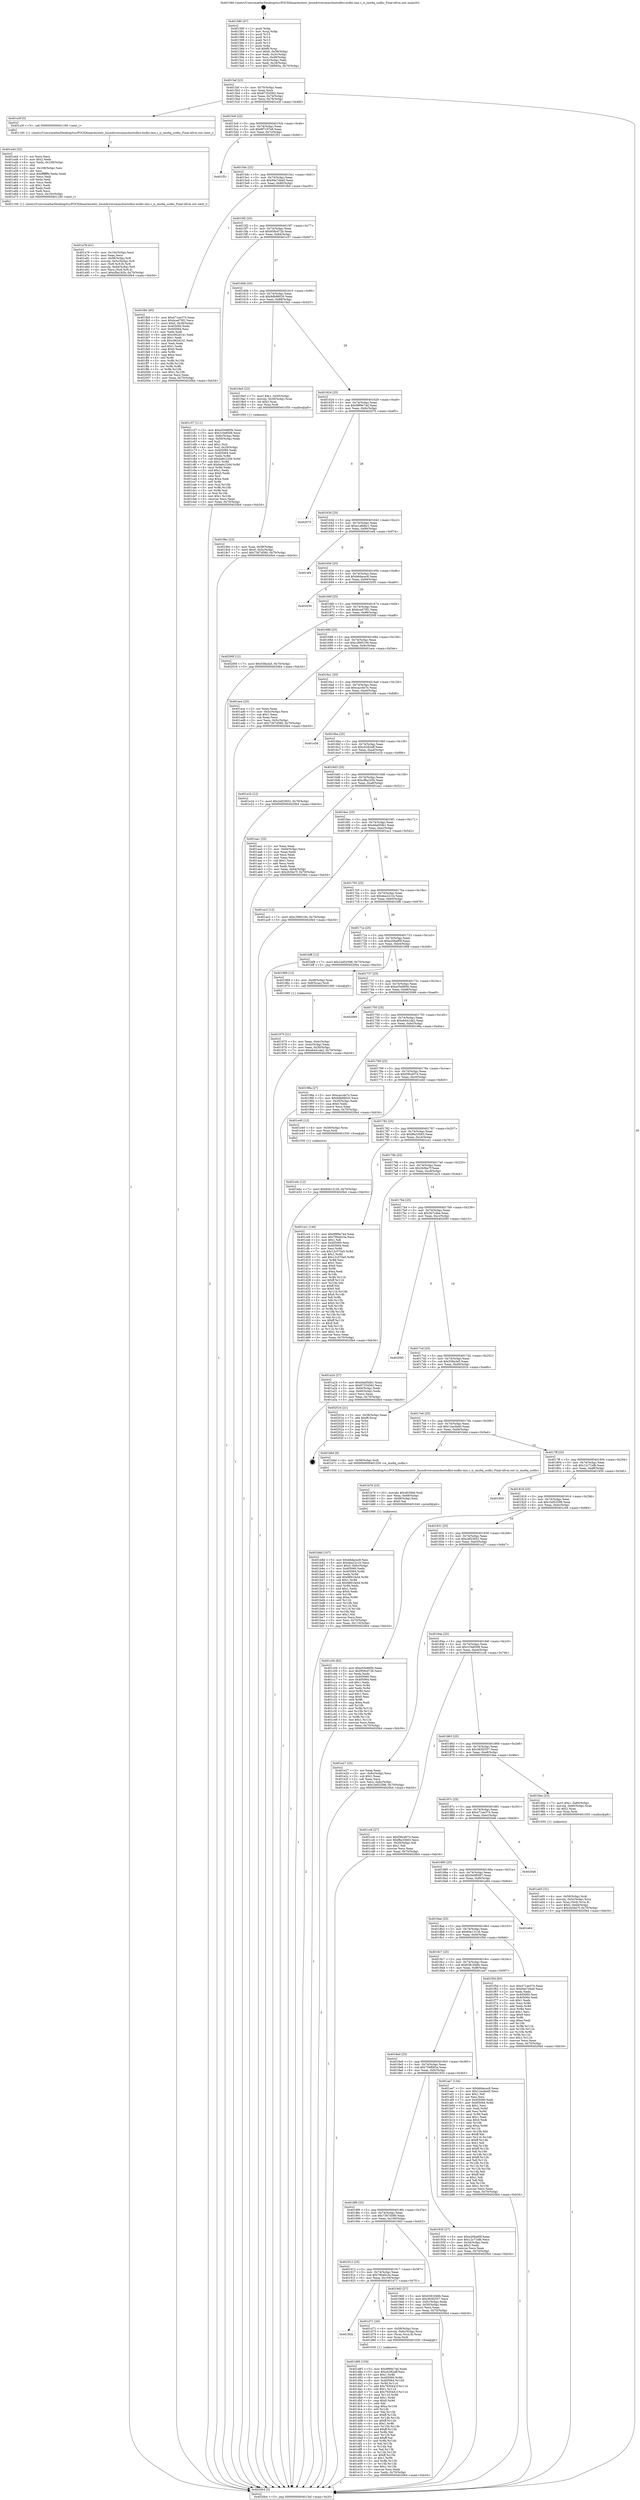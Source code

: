 digraph "0x401580" {
  label = "0x401580 (/mnt/c/Users/mathe/Desktop/tcc/POCII/binaries/extr_linuxdriversmmchostsdhci-esdhc-imx.c_is_imx6q_usdhc_Final-ollvm.out::main(0))"
  labelloc = "t"
  node[shape=record]

  Entry [label="",width=0.3,height=0.3,shape=circle,fillcolor=black,style=filled]
  "0x4015af" [label="{
     0x4015af [23]\l
     | [instrs]\l
     &nbsp;&nbsp;0x4015af \<+3\>: mov -0x70(%rbp),%eax\l
     &nbsp;&nbsp;0x4015b2 \<+2\>: mov %eax,%ecx\l
     &nbsp;&nbsp;0x4015b4 \<+6\>: sub $0x87254562,%ecx\l
     &nbsp;&nbsp;0x4015ba \<+3\>: mov %eax,-0x74(%rbp)\l
     &nbsp;&nbsp;0x4015bd \<+3\>: mov %ecx,-0x78(%rbp)\l
     &nbsp;&nbsp;0x4015c0 \<+6\>: je 0000000000401a3f \<main+0x4bf\>\l
  }"]
  "0x401a3f" [label="{
     0x401a3f [5]\l
     | [instrs]\l
     &nbsp;&nbsp;0x401a3f \<+5\>: call 0000000000401160 \<next_i\>\l
     | [calls]\l
     &nbsp;&nbsp;0x401160 \{1\} (/mnt/c/Users/mathe/Desktop/tcc/POCII/binaries/extr_linuxdriversmmchostsdhci-esdhc-imx.c_is_imx6q_usdhc_Final-ollvm.out::next_i)\l
  }"]
  "0x4015c6" [label="{
     0x4015c6 [22]\l
     | [instrs]\l
     &nbsp;&nbsp;0x4015c6 \<+5\>: jmp 00000000004015cb \<main+0x4b\>\l
     &nbsp;&nbsp;0x4015cb \<+3\>: mov -0x74(%rbp),%eax\l
     &nbsp;&nbsp;0x4015ce \<+5\>: sub $0x8f7197e8,%eax\l
     &nbsp;&nbsp;0x4015d3 \<+3\>: mov %eax,-0x7c(%rbp)\l
     &nbsp;&nbsp;0x4015d6 \<+6\>: je 0000000000401f51 \<main+0x9d1\>\l
  }"]
  Exit [label="",width=0.3,height=0.3,shape=circle,fillcolor=black,style=filled,peripheries=2]
  "0x401f51" [label="{
     0x401f51\l
  }", style=dashed]
  "0x4015dc" [label="{
     0x4015dc [22]\l
     | [instrs]\l
     &nbsp;&nbsp;0x4015dc \<+5\>: jmp 00000000004015e1 \<main+0x61\>\l
     &nbsp;&nbsp;0x4015e1 \<+3\>: mov -0x74(%rbp),%eax\l
     &nbsp;&nbsp;0x4015e4 \<+5\>: sub $0x94e7d4a0,%eax\l
     &nbsp;&nbsp;0x4015e9 \<+3\>: mov %eax,-0x80(%rbp)\l
     &nbsp;&nbsp;0x4015ec \<+6\>: je 0000000000401fb0 \<main+0xa30\>\l
  }"]
  "0x401e4c" [label="{
     0x401e4c [12]\l
     | [instrs]\l
     &nbsp;&nbsp;0x401e4c \<+7\>: movl $0x60e13126,-0x70(%rbp)\l
     &nbsp;&nbsp;0x401e53 \<+5\>: jmp 00000000004020b4 \<main+0xb34\>\l
  }"]
  "0x401fb0" [label="{
     0x401fb0 [95]\l
     | [instrs]\l
     &nbsp;&nbsp;0x401fb0 \<+5\>: mov $0x471ee374,%eax\l
     &nbsp;&nbsp;0x401fb5 \<+5\>: mov $0xbced70f1,%ecx\l
     &nbsp;&nbsp;0x401fba \<+7\>: movl $0x0,-0x38(%rbp)\l
     &nbsp;&nbsp;0x401fc1 \<+7\>: mov 0x405060,%edx\l
     &nbsp;&nbsp;0x401fc8 \<+7\>: mov 0x405064,%esi\l
     &nbsp;&nbsp;0x401fcf \<+2\>: mov %edx,%edi\l
     &nbsp;&nbsp;0x401fd1 \<+6\>: add $0xc062d141,%edi\l
     &nbsp;&nbsp;0x401fd7 \<+3\>: sub $0x1,%edi\l
     &nbsp;&nbsp;0x401fda \<+6\>: sub $0xc062d141,%edi\l
     &nbsp;&nbsp;0x401fe0 \<+3\>: imul %edi,%edx\l
     &nbsp;&nbsp;0x401fe3 \<+3\>: and $0x1,%edx\l
     &nbsp;&nbsp;0x401fe6 \<+3\>: cmp $0x0,%edx\l
     &nbsp;&nbsp;0x401fe9 \<+4\>: sete %r8b\l
     &nbsp;&nbsp;0x401fed \<+3\>: cmp $0xa,%esi\l
     &nbsp;&nbsp;0x401ff0 \<+4\>: setl %r9b\l
     &nbsp;&nbsp;0x401ff4 \<+3\>: mov %r8b,%r10b\l
     &nbsp;&nbsp;0x401ff7 \<+3\>: and %r9b,%r10b\l
     &nbsp;&nbsp;0x401ffa \<+3\>: xor %r9b,%r8b\l
     &nbsp;&nbsp;0x401ffd \<+3\>: or %r8b,%r10b\l
     &nbsp;&nbsp;0x402000 \<+4\>: test $0x1,%r10b\l
     &nbsp;&nbsp;0x402004 \<+3\>: cmovne %ecx,%eax\l
     &nbsp;&nbsp;0x402007 \<+3\>: mov %eax,-0x70(%rbp)\l
     &nbsp;&nbsp;0x40200a \<+5\>: jmp 00000000004020b4 \<main+0xb34\>\l
  }"]
  "0x4015f2" [label="{
     0x4015f2 [25]\l
     | [instrs]\l
     &nbsp;&nbsp;0x4015f2 \<+5\>: jmp 00000000004015f7 \<main+0x77\>\l
     &nbsp;&nbsp;0x4015f7 \<+3\>: mov -0x74(%rbp),%eax\l
     &nbsp;&nbsp;0x4015fa \<+5\>: sub $0x958cd72b,%eax\l
     &nbsp;&nbsp;0x4015ff \<+6\>: mov %eax,-0x84(%rbp)\l
     &nbsp;&nbsp;0x401605 \<+6\>: je 0000000000401c57 \<main+0x6d7\>\l
  }"]
  "0x401d85" [label="{
     0x401d85 [150]\l
     | [instrs]\l
     &nbsp;&nbsp;0x401d85 \<+5\>: mov $0x9f99e74d,%edx\l
     &nbsp;&nbsp;0x401d8a \<+5\>: mov $0xcb282aff,%esi\l
     &nbsp;&nbsp;0x401d8f \<+3\>: mov $0x1,%r8b\l
     &nbsp;&nbsp;0x401d92 \<+8\>: mov 0x405060,%r9d\l
     &nbsp;&nbsp;0x401d9a \<+8\>: mov 0x405064,%r10d\l
     &nbsp;&nbsp;0x401da2 \<+3\>: mov %r9d,%r11d\l
     &nbsp;&nbsp;0x401da5 \<+7\>: add $0x7930441f,%r11d\l
     &nbsp;&nbsp;0x401dac \<+4\>: sub $0x1,%r11d\l
     &nbsp;&nbsp;0x401db0 \<+7\>: sub $0x7930441f,%r11d\l
     &nbsp;&nbsp;0x401db7 \<+4\>: imul %r11d,%r9d\l
     &nbsp;&nbsp;0x401dbb \<+4\>: and $0x1,%r9d\l
     &nbsp;&nbsp;0x401dbf \<+4\>: cmp $0x0,%r9d\l
     &nbsp;&nbsp;0x401dc3 \<+3\>: sete %bl\l
     &nbsp;&nbsp;0x401dc6 \<+4\>: cmp $0xa,%r10d\l
     &nbsp;&nbsp;0x401dca \<+4\>: setl %r14b\l
     &nbsp;&nbsp;0x401dce \<+3\>: mov %bl,%r15b\l
     &nbsp;&nbsp;0x401dd1 \<+4\>: xor $0xff,%r15b\l
     &nbsp;&nbsp;0x401dd5 \<+3\>: mov %r14b,%r12b\l
     &nbsp;&nbsp;0x401dd8 \<+4\>: xor $0xff,%r12b\l
     &nbsp;&nbsp;0x401ddc \<+4\>: xor $0x1,%r8b\l
     &nbsp;&nbsp;0x401de0 \<+3\>: mov %r15b,%r13b\l
     &nbsp;&nbsp;0x401de3 \<+4\>: and $0xff,%r13b\l
     &nbsp;&nbsp;0x401de7 \<+3\>: and %r8b,%bl\l
     &nbsp;&nbsp;0x401dea \<+3\>: mov %r12b,%al\l
     &nbsp;&nbsp;0x401ded \<+2\>: and $0xff,%al\l
     &nbsp;&nbsp;0x401def \<+3\>: and %r8b,%r14b\l
     &nbsp;&nbsp;0x401df2 \<+3\>: or %bl,%r13b\l
     &nbsp;&nbsp;0x401df5 \<+3\>: or %r14b,%al\l
     &nbsp;&nbsp;0x401df8 \<+3\>: xor %al,%r13b\l
     &nbsp;&nbsp;0x401dfb \<+3\>: or %r12b,%r15b\l
     &nbsp;&nbsp;0x401dfe \<+4\>: xor $0xff,%r15b\l
     &nbsp;&nbsp;0x401e02 \<+4\>: or $0x1,%r8b\l
     &nbsp;&nbsp;0x401e06 \<+3\>: and %r8b,%r15b\l
     &nbsp;&nbsp;0x401e09 \<+3\>: or %r15b,%r13b\l
     &nbsp;&nbsp;0x401e0c \<+4\>: test $0x1,%r13b\l
     &nbsp;&nbsp;0x401e10 \<+3\>: cmovne %esi,%edx\l
     &nbsp;&nbsp;0x401e13 \<+3\>: mov %edx,-0x70(%rbp)\l
     &nbsp;&nbsp;0x401e16 \<+5\>: jmp 00000000004020b4 \<main+0xb34\>\l
  }"]
  "0x401c57" [label="{
     0x401c57 [111]\l
     | [instrs]\l
     &nbsp;&nbsp;0x401c57 \<+5\>: mov $0xe55e895b,%eax\l
     &nbsp;&nbsp;0x401c5c \<+5\>: mov $0x31fa8508,%ecx\l
     &nbsp;&nbsp;0x401c61 \<+3\>: mov -0x6c(%rbp),%edx\l
     &nbsp;&nbsp;0x401c64 \<+3\>: cmp -0x50(%rbp),%edx\l
     &nbsp;&nbsp;0x401c67 \<+4\>: setl %sil\l
     &nbsp;&nbsp;0x401c6b \<+4\>: and $0x1,%sil\l
     &nbsp;&nbsp;0x401c6f \<+4\>: mov %sil,-0x29(%rbp)\l
     &nbsp;&nbsp;0x401c73 \<+7\>: mov 0x405060,%edx\l
     &nbsp;&nbsp;0x401c7a \<+7\>: mov 0x405064,%edi\l
     &nbsp;&nbsp;0x401c81 \<+3\>: mov %edx,%r8d\l
     &nbsp;&nbsp;0x401c84 \<+7\>: sub $0xba6c220d,%r8d\l
     &nbsp;&nbsp;0x401c8b \<+4\>: sub $0x1,%r8d\l
     &nbsp;&nbsp;0x401c8f \<+7\>: add $0xba6c220d,%r8d\l
     &nbsp;&nbsp;0x401c96 \<+4\>: imul %r8d,%edx\l
     &nbsp;&nbsp;0x401c9a \<+3\>: and $0x1,%edx\l
     &nbsp;&nbsp;0x401c9d \<+3\>: cmp $0x0,%edx\l
     &nbsp;&nbsp;0x401ca0 \<+4\>: sete %sil\l
     &nbsp;&nbsp;0x401ca4 \<+3\>: cmp $0xa,%edi\l
     &nbsp;&nbsp;0x401ca7 \<+4\>: setl %r9b\l
     &nbsp;&nbsp;0x401cab \<+3\>: mov %sil,%r10b\l
     &nbsp;&nbsp;0x401cae \<+3\>: and %r9b,%r10b\l
     &nbsp;&nbsp;0x401cb1 \<+3\>: xor %r9b,%sil\l
     &nbsp;&nbsp;0x401cb4 \<+3\>: or %sil,%r10b\l
     &nbsp;&nbsp;0x401cb7 \<+4\>: test $0x1,%r10b\l
     &nbsp;&nbsp;0x401cbb \<+3\>: cmovne %ecx,%eax\l
     &nbsp;&nbsp;0x401cbe \<+3\>: mov %eax,-0x70(%rbp)\l
     &nbsp;&nbsp;0x401cc1 \<+5\>: jmp 00000000004020b4 \<main+0xb34\>\l
  }"]
  "0x40160b" [label="{
     0x40160b [25]\l
     | [instrs]\l
     &nbsp;&nbsp;0x40160b \<+5\>: jmp 0000000000401610 \<main+0x90\>\l
     &nbsp;&nbsp;0x401610 \<+3\>: mov -0x74(%rbp),%eax\l
     &nbsp;&nbsp;0x401613 \<+5\>: sub $0x9db98020,%eax\l
     &nbsp;&nbsp;0x401618 \<+6\>: mov %eax,-0x88(%rbp)\l
     &nbsp;&nbsp;0x40161e \<+6\>: je 00000000004019a5 \<main+0x425\>\l
  }"]
  "0x40192b" [label="{
     0x40192b\l
  }", style=dashed]
  "0x4019a5" [label="{
     0x4019a5 [23]\l
     | [instrs]\l
     &nbsp;&nbsp;0x4019a5 \<+7\>: movl $0x1,-0x50(%rbp)\l
     &nbsp;&nbsp;0x4019ac \<+4\>: movslq -0x50(%rbp),%rax\l
     &nbsp;&nbsp;0x4019b0 \<+4\>: shl $0x3,%rax\l
     &nbsp;&nbsp;0x4019b4 \<+3\>: mov %rax,%rdi\l
     &nbsp;&nbsp;0x4019b7 \<+5\>: call 0000000000401050 \<malloc@plt\>\l
     | [calls]\l
     &nbsp;&nbsp;0x401050 \{1\} (unknown)\l
  }"]
  "0x401624" [label="{
     0x401624 [25]\l
     | [instrs]\l
     &nbsp;&nbsp;0x401624 \<+5\>: jmp 0000000000401629 \<main+0xa9\>\l
     &nbsp;&nbsp;0x401629 \<+3\>: mov -0x74(%rbp),%eax\l
     &nbsp;&nbsp;0x40162c \<+5\>: sub $0x9f99e74d,%eax\l
     &nbsp;&nbsp;0x401631 \<+6\>: mov %eax,-0x8c(%rbp)\l
     &nbsp;&nbsp;0x401637 \<+6\>: je 0000000000402075 \<main+0xaf5\>\l
  }"]
  "0x401d71" [label="{
     0x401d71 [20]\l
     | [instrs]\l
     &nbsp;&nbsp;0x401d71 \<+4\>: mov -0x58(%rbp),%rax\l
     &nbsp;&nbsp;0x401d75 \<+4\>: movslq -0x6c(%rbp),%rcx\l
     &nbsp;&nbsp;0x401d79 \<+4\>: mov (%rax,%rcx,8),%rax\l
     &nbsp;&nbsp;0x401d7d \<+3\>: mov %rax,%rdi\l
     &nbsp;&nbsp;0x401d80 \<+5\>: call 0000000000401030 \<free@plt\>\l
     | [calls]\l
     &nbsp;&nbsp;0x401030 \{1\} (unknown)\l
  }"]
  "0x402075" [label="{
     0x402075\l
  }", style=dashed]
  "0x40163d" [label="{
     0x40163d [25]\l
     | [instrs]\l
     &nbsp;&nbsp;0x40163d \<+5\>: jmp 0000000000401642 \<main+0xc2\>\l
     &nbsp;&nbsp;0x401642 \<+3\>: mov -0x74(%rbp),%eax\l
     &nbsp;&nbsp;0x401645 \<+5\>: sub $0xa1a8dbc1,%eax\l
     &nbsp;&nbsp;0x40164a \<+6\>: mov %eax,-0x90(%rbp)\l
     &nbsp;&nbsp;0x401650 \<+6\>: je 0000000000401ef4 \<main+0x974\>\l
  }"]
  "0x401b8d" [label="{
     0x401b8d [107]\l
     | [instrs]\l
     &nbsp;&nbsp;0x401b8d \<+5\>: mov $0xb6dacec8,%esi\l
     &nbsp;&nbsp;0x401b92 \<+5\>: mov $0xdea22c1b,%ecx\l
     &nbsp;&nbsp;0x401b97 \<+7\>: movl $0x0,-0x6c(%rbp)\l
     &nbsp;&nbsp;0x401b9e \<+7\>: mov 0x405060,%edx\l
     &nbsp;&nbsp;0x401ba5 \<+8\>: mov 0x405064,%r8d\l
     &nbsp;&nbsp;0x401bad \<+3\>: mov %edx,%r9d\l
     &nbsp;&nbsp;0x401bb0 \<+7\>: add $0x9891fa5d,%r9d\l
     &nbsp;&nbsp;0x401bb7 \<+4\>: sub $0x1,%r9d\l
     &nbsp;&nbsp;0x401bbb \<+7\>: sub $0x9891fa5d,%r9d\l
     &nbsp;&nbsp;0x401bc2 \<+4\>: imul %r9d,%edx\l
     &nbsp;&nbsp;0x401bc6 \<+3\>: and $0x1,%edx\l
     &nbsp;&nbsp;0x401bc9 \<+3\>: cmp $0x0,%edx\l
     &nbsp;&nbsp;0x401bcc \<+4\>: sete %r10b\l
     &nbsp;&nbsp;0x401bd0 \<+4\>: cmp $0xa,%r8d\l
     &nbsp;&nbsp;0x401bd4 \<+4\>: setl %r11b\l
     &nbsp;&nbsp;0x401bd8 \<+3\>: mov %r10b,%bl\l
     &nbsp;&nbsp;0x401bdb \<+3\>: and %r11b,%bl\l
     &nbsp;&nbsp;0x401bde \<+3\>: xor %r11b,%r10b\l
     &nbsp;&nbsp;0x401be1 \<+3\>: or %r10b,%bl\l
     &nbsp;&nbsp;0x401be4 \<+3\>: test $0x1,%bl\l
     &nbsp;&nbsp;0x401be7 \<+3\>: cmovne %ecx,%esi\l
     &nbsp;&nbsp;0x401bea \<+3\>: mov %esi,-0x70(%rbp)\l
     &nbsp;&nbsp;0x401bed \<+6\>: mov %eax,-0x110(%rbp)\l
     &nbsp;&nbsp;0x401bf3 \<+5\>: jmp 00000000004020b4 \<main+0xb34\>\l
  }"]
  "0x401ef4" [label="{
     0x401ef4\l
  }", style=dashed]
  "0x401656" [label="{
     0x401656 [25]\l
     | [instrs]\l
     &nbsp;&nbsp;0x401656 \<+5\>: jmp 000000000040165b \<main+0xdb\>\l
     &nbsp;&nbsp;0x40165b \<+3\>: mov -0x74(%rbp),%eax\l
     &nbsp;&nbsp;0x40165e \<+5\>: sub $0xb6dacec8,%eax\l
     &nbsp;&nbsp;0x401663 \<+6\>: mov %eax,-0x94(%rbp)\l
     &nbsp;&nbsp;0x401669 \<+6\>: je 0000000000402030 \<main+0xab0\>\l
  }"]
  "0x401b76" [label="{
     0x401b76 [23]\l
     | [instrs]\l
     &nbsp;&nbsp;0x401b76 \<+10\>: movabs $0x4030b6,%rdi\l
     &nbsp;&nbsp;0x401b80 \<+3\>: mov %eax,-0x68(%rbp)\l
     &nbsp;&nbsp;0x401b83 \<+3\>: mov -0x68(%rbp),%esi\l
     &nbsp;&nbsp;0x401b86 \<+2\>: mov $0x0,%al\l
     &nbsp;&nbsp;0x401b88 \<+5\>: call 0000000000401040 \<printf@plt\>\l
     | [calls]\l
     &nbsp;&nbsp;0x401040 \{1\} (unknown)\l
  }"]
  "0x402030" [label="{
     0x402030\l
  }", style=dashed]
  "0x40166f" [label="{
     0x40166f [25]\l
     | [instrs]\l
     &nbsp;&nbsp;0x40166f \<+5\>: jmp 0000000000401674 \<main+0xf4\>\l
     &nbsp;&nbsp;0x401674 \<+3\>: mov -0x74(%rbp),%eax\l
     &nbsp;&nbsp;0x401677 \<+5\>: sub $0xbced70f1,%eax\l
     &nbsp;&nbsp;0x40167c \<+6\>: mov %eax,-0x98(%rbp)\l
     &nbsp;&nbsp;0x401682 \<+6\>: je 000000000040200f \<main+0xa8f\>\l
  }"]
  "0x401a78" [label="{
     0x401a78 [41]\l
     | [instrs]\l
     &nbsp;&nbsp;0x401a78 \<+6\>: mov -0x10c(%rbp),%ecx\l
     &nbsp;&nbsp;0x401a7e \<+3\>: imul %eax,%ecx\l
     &nbsp;&nbsp;0x401a81 \<+4\>: mov -0x58(%rbp),%r8\l
     &nbsp;&nbsp;0x401a85 \<+4\>: movslq -0x5c(%rbp),%r9\l
     &nbsp;&nbsp;0x401a89 \<+4\>: mov (%r8,%r9,8),%r8\l
     &nbsp;&nbsp;0x401a8d \<+4\>: movslq -0x64(%rbp),%r9\l
     &nbsp;&nbsp;0x401a91 \<+4\>: mov %ecx,(%r8,%r9,4)\l
     &nbsp;&nbsp;0x401a95 \<+7\>: movl $0xcf9a1b5b,-0x70(%rbp)\l
     &nbsp;&nbsp;0x401a9c \<+5\>: jmp 00000000004020b4 \<main+0xb34\>\l
  }"]
  "0x40200f" [label="{
     0x40200f [12]\l
     | [instrs]\l
     &nbsp;&nbsp;0x40200f \<+7\>: movl $0x558a3a5,-0x70(%rbp)\l
     &nbsp;&nbsp;0x402016 \<+5\>: jmp 00000000004020b4 \<main+0xb34\>\l
  }"]
  "0x401688" [label="{
     0x401688 [25]\l
     | [instrs]\l
     &nbsp;&nbsp;0x401688 \<+5\>: jmp 000000000040168d \<main+0x10d\>\l
     &nbsp;&nbsp;0x40168d \<+3\>: mov -0x74(%rbp),%eax\l
     &nbsp;&nbsp;0x401690 \<+5\>: sub $0xc3985194,%eax\l
     &nbsp;&nbsp;0x401695 \<+6\>: mov %eax,-0x9c(%rbp)\l
     &nbsp;&nbsp;0x40169b \<+6\>: je 0000000000401ace \<main+0x54e\>\l
  }"]
  "0x401a44" [label="{
     0x401a44 [52]\l
     | [instrs]\l
     &nbsp;&nbsp;0x401a44 \<+2\>: xor %ecx,%ecx\l
     &nbsp;&nbsp;0x401a46 \<+5\>: mov $0x2,%edx\l
     &nbsp;&nbsp;0x401a4b \<+6\>: mov %edx,-0x108(%rbp)\l
     &nbsp;&nbsp;0x401a51 \<+1\>: cltd\l
     &nbsp;&nbsp;0x401a52 \<+6\>: mov -0x108(%rbp),%esi\l
     &nbsp;&nbsp;0x401a58 \<+2\>: idiv %esi\l
     &nbsp;&nbsp;0x401a5a \<+6\>: imul $0xfffffffe,%edx,%edx\l
     &nbsp;&nbsp;0x401a60 \<+2\>: mov %ecx,%edi\l
     &nbsp;&nbsp;0x401a62 \<+2\>: sub %edx,%edi\l
     &nbsp;&nbsp;0x401a64 \<+2\>: mov %ecx,%edx\l
     &nbsp;&nbsp;0x401a66 \<+3\>: sub $0x1,%edx\l
     &nbsp;&nbsp;0x401a69 \<+2\>: add %edx,%edi\l
     &nbsp;&nbsp;0x401a6b \<+2\>: sub %edi,%ecx\l
     &nbsp;&nbsp;0x401a6d \<+6\>: mov %ecx,-0x10c(%rbp)\l
     &nbsp;&nbsp;0x401a73 \<+5\>: call 0000000000401160 \<next_i\>\l
     | [calls]\l
     &nbsp;&nbsp;0x401160 \{1\} (/mnt/c/Users/mathe/Desktop/tcc/POCII/binaries/extr_linuxdriversmmchostsdhci-esdhc-imx.c_is_imx6q_usdhc_Final-ollvm.out::next_i)\l
  }"]
  "0x401ace" [label="{
     0x401ace [25]\l
     | [instrs]\l
     &nbsp;&nbsp;0x401ace \<+2\>: xor %eax,%eax\l
     &nbsp;&nbsp;0x401ad0 \<+3\>: mov -0x5c(%rbp),%ecx\l
     &nbsp;&nbsp;0x401ad3 \<+3\>: sub $0x1,%eax\l
     &nbsp;&nbsp;0x401ad6 \<+2\>: sub %eax,%ecx\l
     &nbsp;&nbsp;0x401ad8 \<+3\>: mov %ecx,-0x5c(%rbp)\l
     &nbsp;&nbsp;0x401adb \<+7\>: movl $0x7367d580,-0x70(%rbp)\l
     &nbsp;&nbsp;0x401ae2 \<+5\>: jmp 00000000004020b4 \<main+0xb34\>\l
  }"]
  "0x4016a1" [label="{
     0x4016a1 [25]\l
     | [instrs]\l
     &nbsp;&nbsp;0x4016a1 \<+5\>: jmp 00000000004016a6 \<main+0x126\>\l
     &nbsp;&nbsp;0x4016a6 \<+3\>: mov -0x74(%rbp),%eax\l
     &nbsp;&nbsp;0x4016a9 \<+5\>: sub $0xcacc4e7e,%eax\l
     &nbsp;&nbsp;0x4016ae \<+6\>: mov %eax,-0xa0(%rbp)\l
     &nbsp;&nbsp;0x4016b4 \<+6\>: je 0000000000401e58 \<main+0x8d8\>\l
  }"]
  "0x401a05" [label="{
     0x401a05 [31]\l
     | [instrs]\l
     &nbsp;&nbsp;0x401a05 \<+4\>: mov -0x58(%rbp),%rdi\l
     &nbsp;&nbsp;0x401a09 \<+4\>: movslq -0x5c(%rbp),%rcx\l
     &nbsp;&nbsp;0x401a0d \<+4\>: mov %rax,(%rdi,%rcx,8)\l
     &nbsp;&nbsp;0x401a11 \<+7\>: movl $0x0,-0x64(%rbp)\l
     &nbsp;&nbsp;0x401a18 \<+7\>: movl $0x2b5be7f,-0x70(%rbp)\l
     &nbsp;&nbsp;0x401a1f \<+5\>: jmp 00000000004020b4 \<main+0xb34\>\l
  }"]
  "0x401e58" [label="{
     0x401e58\l
  }", style=dashed]
  "0x4016ba" [label="{
     0x4016ba [25]\l
     | [instrs]\l
     &nbsp;&nbsp;0x4016ba \<+5\>: jmp 00000000004016bf \<main+0x13f\>\l
     &nbsp;&nbsp;0x4016bf \<+3\>: mov -0x74(%rbp),%eax\l
     &nbsp;&nbsp;0x4016c2 \<+5\>: sub $0xcb282aff,%eax\l
     &nbsp;&nbsp;0x4016c7 \<+6\>: mov %eax,-0xa4(%rbp)\l
     &nbsp;&nbsp;0x4016cd \<+6\>: je 0000000000401e1b \<main+0x89b\>\l
  }"]
  "0x401912" [label="{
     0x401912 [25]\l
     | [instrs]\l
     &nbsp;&nbsp;0x401912 \<+5\>: jmp 0000000000401917 \<main+0x397\>\l
     &nbsp;&nbsp;0x401917 \<+3\>: mov -0x74(%rbp),%eax\l
     &nbsp;&nbsp;0x40191a \<+5\>: sub $0x790a0c3a,%eax\l
     &nbsp;&nbsp;0x40191f \<+6\>: mov %eax,-0x104(%rbp)\l
     &nbsp;&nbsp;0x401925 \<+6\>: je 0000000000401d71 \<main+0x7f1\>\l
  }"]
  "0x401e1b" [label="{
     0x401e1b [12]\l
     | [instrs]\l
     &nbsp;&nbsp;0x401e1b \<+7\>: movl $0x2ef23652,-0x70(%rbp)\l
     &nbsp;&nbsp;0x401e22 \<+5\>: jmp 00000000004020b4 \<main+0xb34\>\l
  }"]
  "0x4016d3" [label="{
     0x4016d3 [25]\l
     | [instrs]\l
     &nbsp;&nbsp;0x4016d3 \<+5\>: jmp 00000000004016d8 \<main+0x158\>\l
     &nbsp;&nbsp;0x4016d8 \<+3\>: mov -0x74(%rbp),%eax\l
     &nbsp;&nbsp;0x4016db \<+5\>: sub $0xcf9a1b5b,%eax\l
     &nbsp;&nbsp;0x4016e0 \<+6\>: mov %eax,-0xa8(%rbp)\l
     &nbsp;&nbsp;0x4016e6 \<+6\>: je 0000000000401aa1 \<main+0x521\>\l
  }"]
  "0x4019d3" [label="{
     0x4019d3 [27]\l
     | [instrs]\l
     &nbsp;&nbsp;0x4019d3 \<+5\>: mov $0x6381846b,%eax\l
     &nbsp;&nbsp;0x4019d8 \<+5\>: mov $0x383f2557,%ecx\l
     &nbsp;&nbsp;0x4019dd \<+3\>: mov -0x5c(%rbp),%edx\l
     &nbsp;&nbsp;0x4019e0 \<+3\>: cmp -0x50(%rbp),%edx\l
     &nbsp;&nbsp;0x4019e3 \<+3\>: cmovl %ecx,%eax\l
     &nbsp;&nbsp;0x4019e6 \<+3\>: mov %eax,-0x70(%rbp)\l
     &nbsp;&nbsp;0x4019e9 \<+5\>: jmp 00000000004020b4 \<main+0xb34\>\l
  }"]
  "0x401aa1" [label="{
     0x401aa1 [33]\l
     | [instrs]\l
     &nbsp;&nbsp;0x401aa1 \<+2\>: xor %eax,%eax\l
     &nbsp;&nbsp;0x401aa3 \<+3\>: mov -0x64(%rbp),%ecx\l
     &nbsp;&nbsp;0x401aa6 \<+2\>: mov %eax,%edx\l
     &nbsp;&nbsp;0x401aa8 \<+2\>: sub %ecx,%edx\l
     &nbsp;&nbsp;0x401aaa \<+2\>: mov %eax,%ecx\l
     &nbsp;&nbsp;0x401aac \<+3\>: sub $0x1,%ecx\l
     &nbsp;&nbsp;0x401aaf \<+2\>: add %ecx,%edx\l
     &nbsp;&nbsp;0x401ab1 \<+2\>: sub %edx,%eax\l
     &nbsp;&nbsp;0x401ab3 \<+3\>: mov %eax,-0x64(%rbp)\l
     &nbsp;&nbsp;0x401ab6 \<+7\>: movl $0x2b5be7f,-0x70(%rbp)\l
     &nbsp;&nbsp;0x401abd \<+5\>: jmp 00000000004020b4 \<main+0xb34\>\l
  }"]
  "0x4016ec" [label="{
     0x4016ec [25]\l
     | [instrs]\l
     &nbsp;&nbsp;0x4016ec \<+5\>: jmp 00000000004016f1 \<main+0x171\>\l
     &nbsp;&nbsp;0x4016f1 \<+3\>: mov -0x74(%rbp),%eax\l
     &nbsp;&nbsp;0x4016f4 \<+5\>: sub $0xd4a05db1,%eax\l
     &nbsp;&nbsp;0x4016f9 \<+6\>: mov %eax,-0xac(%rbp)\l
     &nbsp;&nbsp;0x4016ff \<+6\>: je 0000000000401ac2 \<main+0x542\>\l
  }"]
  "0x4019bc" [label="{
     0x4019bc [23]\l
     | [instrs]\l
     &nbsp;&nbsp;0x4019bc \<+4\>: mov %rax,-0x58(%rbp)\l
     &nbsp;&nbsp;0x4019c0 \<+7\>: movl $0x0,-0x5c(%rbp)\l
     &nbsp;&nbsp;0x4019c7 \<+7\>: movl $0x7367d580,-0x70(%rbp)\l
     &nbsp;&nbsp;0x4019ce \<+5\>: jmp 00000000004020b4 \<main+0xb34\>\l
  }"]
  "0x401ac2" [label="{
     0x401ac2 [12]\l
     | [instrs]\l
     &nbsp;&nbsp;0x401ac2 \<+7\>: movl $0xc3985194,-0x70(%rbp)\l
     &nbsp;&nbsp;0x401ac9 \<+5\>: jmp 00000000004020b4 \<main+0xb34\>\l
  }"]
  "0x401705" [label="{
     0x401705 [25]\l
     | [instrs]\l
     &nbsp;&nbsp;0x401705 \<+5\>: jmp 000000000040170a \<main+0x18a\>\l
     &nbsp;&nbsp;0x40170a \<+3\>: mov -0x74(%rbp),%eax\l
     &nbsp;&nbsp;0x40170d \<+5\>: sub $0xdea22c1b,%eax\l
     &nbsp;&nbsp;0x401712 \<+6\>: mov %eax,-0xb0(%rbp)\l
     &nbsp;&nbsp;0x401718 \<+6\>: je 0000000000401bf8 \<main+0x678\>\l
  }"]
  "0x401975" [label="{
     0x401975 [21]\l
     | [instrs]\l
     &nbsp;&nbsp;0x401975 \<+3\>: mov %eax,-0x4c(%rbp)\l
     &nbsp;&nbsp;0x401978 \<+3\>: mov -0x4c(%rbp),%eax\l
     &nbsp;&nbsp;0x40197b \<+3\>: mov %eax,-0x30(%rbp)\l
     &nbsp;&nbsp;0x40197e \<+7\>: movl $0xeb441da2,-0x70(%rbp)\l
     &nbsp;&nbsp;0x401985 \<+5\>: jmp 00000000004020b4 \<main+0xb34\>\l
  }"]
  "0x401bf8" [label="{
     0x401bf8 [12]\l
     | [instrs]\l
     &nbsp;&nbsp;0x401bf8 \<+7\>: movl $0x1bd52598,-0x70(%rbp)\l
     &nbsp;&nbsp;0x401bff \<+5\>: jmp 00000000004020b4 \<main+0xb34\>\l
  }"]
  "0x40171e" [label="{
     0x40171e [25]\l
     | [instrs]\l
     &nbsp;&nbsp;0x40171e \<+5\>: jmp 0000000000401723 \<main+0x1a3\>\l
     &nbsp;&nbsp;0x401723 \<+3\>: mov -0x74(%rbp),%eax\l
     &nbsp;&nbsp;0x401726 \<+5\>: sub $0xe20ba85f,%eax\l
     &nbsp;&nbsp;0x40172b \<+6\>: mov %eax,-0xb4(%rbp)\l
     &nbsp;&nbsp;0x401731 \<+6\>: je 0000000000401968 \<main+0x3e8\>\l
  }"]
  "0x401580" [label="{
     0x401580 [47]\l
     | [instrs]\l
     &nbsp;&nbsp;0x401580 \<+1\>: push %rbp\l
     &nbsp;&nbsp;0x401581 \<+3\>: mov %rsp,%rbp\l
     &nbsp;&nbsp;0x401584 \<+2\>: push %r15\l
     &nbsp;&nbsp;0x401586 \<+2\>: push %r14\l
     &nbsp;&nbsp;0x401588 \<+2\>: push %r13\l
     &nbsp;&nbsp;0x40158a \<+2\>: push %r12\l
     &nbsp;&nbsp;0x40158c \<+1\>: push %rbx\l
     &nbsp;&nbsp;0x40158d \<+7\>: sub $0xf8,%rsp\l
     &nbsp;&nbsp;0x401594 \<+7\>: movl $0x0,-0x38(%rbp)\l
     &nbsp;&nbsp;0x40159b \<+3\>: mov %edi,-0x3c(%rbp)\l
     &nbsp;&nbsp;0x40159e \<+4\>: mov %rsi,-0x48(%rbp)\l
     &nbsp;&nbsp;0x4015a2 \<+3\>: mov -0x3c(%rbp),%edi\l
     &nbsp;&nbsp;0x4015a5 \<+3\>: mov %edi,-0x34(%rbp)\l
     &nbsp;&nbsp;0x4015a8 \<+7\>: movl $0x726f083a,-0x70(%rbp)\l
  }"]
  "0x401968" [label="{
     0x401968 [13]\l
     | [instrs]\l
     &nbsp;&nbsp;0x401968 \<+4\>: mov -0x48(%rbp),%rax\l
     &nbsp;&nbsp;0x40196c \<+4\>: mov 0x8(%rax),%rdi\l
     &nbsp;&nbsp;0x401970 \<+5\>: call 0000000000401060 \<atoi@plt\>\l
     | [calls]\l
     &nbsp;&nbsp;0x401060 \{1\} (unknown)\l
  }"]
  "0x401737" [label="{
     0x401737 [25]\l
     | [instrs]\l
     &nbsp;&nbsp;0x401737 \<+5\>: jmp 000000000040173c \<main+0x1bc\>\l
     &nbsp;&nbsp;0x40173c \<+3\>: mov -0x74(%rbp),%eax\l
     &nbsp;&nbsp;0x40173f \<+5\>: sub $0xe55e895b,%eax\l
     &nbsp;&nbsp;0x401744 \<+6\>: mov %eax,-0xb8(%rbp)\l
     &nbsp;&nbsp;0x40174a \<+6\>: je 0000000000402069 \<main+0xae9\>\l
  }"]
  "0x4020b4" [label="{
     0x4020b4 [5]\l
     | [instrs]\l
     &nbsp;&nbsp;0x4020b4 \<+5\>: jmp 00000000004015af \<main+0x2f\>\l
  }"]
  "0x402069" [label="{
     0x402069\l
  }", style=dashed]
  "0x401750" [label="{
     0x401750 [25]\l
     | [instrs]\l
     &nbsp;&nbsp;0x401750 \<+5\>: jmp 0000000000401755 \<main+0x1d5\>\l
     &nbsp;&nbsp;0x401755 \<+3\>: mov -0x74(%rbp),%eax\l
     &nbsp;&nbsp;0x401758 \<+5\>: sub $0xeb441da2,%eax\l
     &nbsp;&nbsp;0x40175d \<+6\>: mov %eax,-0xbc(%rbp)\l
     &nbsp;&nbsp;0x401763 \<+6\>: je 000000000040198a \<main+0x40a\>\l
  }"]
  "0x4018f9" [label="{
     0x4018f9 [25]\l
     | [instrs]\l
     &nbsp;&nbsp;0x4018f9 \<+5\>: jmp 00000000004018fe \<main+0x37e\>\l
     &nbsp;&nbsp;0x4018fe \<+3\>: mov -0x74(%rbp),%eax\l
     &nbsp;&nbsp;0x401901 \<+5\>: sub $0x7367d580,%eax\l
     &nbsp;&nbsp;0x401906 \<+6\>: mov %eax,-0x100(%rbp)\l
     &nbsp;&nbsp;0x40190c \<+6\>: je 00000000004019d3 \<main+0x453\>\l
  }"]
  "0x40198a" [label="{
     0x40198a [27]\l
     | [instrs]\l
     &nbsp;&nbsp;0x40198a \<+5\>: mov $0xcacc4e7e,%eax\l
     &nbsp;&nbsp;0x40198f \<+5\>: mov $0x9db98020,%ecx\l
     &nbsp;&nbsp;0x401994 \<+3\>: mov -0x30(%rbp),%edx\l
     &nbsp;&nbsp;0x401997 \<+3\>: cmp $0x0,%edx\l
     &nbsp;&nbsp;0x40199a \<+3\>: cmove %ecx,%eax\l
     &nbsp;&nbsp;0x40199d \<+3\>: mov %eax,-0x70(%rbp)\l
     &nbsp;&nbsp;0x4019a0 \<+5\>: jmp 00000000004020b4 \<main+0xb34\>\l
  }"]
  "0x401769" [label="{
     0x401769 [25]\l
     | [instrs]\l
     &nbsp;&nbsp;0x401769 \<+5\>: jmp 000000000040176e \<main+0x1ee\>\l
     &nbsp;&nbsp;0x40176e \<+3\>: mov -0x74(%rbp),%eax\l
     &nbsp;&nbsp;0x401771 \<+5\>: sub $0xf36cd074,%eax\l
     &nbsp;&nbsp;0x401776 \<+6\>: mov %eax,-0xc0(%rbp)\l
     &nbsp;&nbsp;0x40177c \<+6\>: je 0000000000401e40 \<main+0x8c0\>\l
  }"]
  "0x401935" [label="{
     0x401935 [27]\l
     | [instrs]\l
     &nbsp;&nbsp;0x401935 \<+5\>: mov $0xe20ba85f,%eax\l
     &nbsp;&nbsp;0x40193a \<+5\>: mov $0x12c71efb,%ecx\l
     &nbsp;&nbsp;0x40193f \<+3\>: mov -0x34(%rbp),%edx\l
     &nbsp;&nbsp;0x401942 \<+3\>: cmp $0x2,%edx\l
     &nbsp;&nbsp;0x401945 \<+3\>: cmovne %ecx,%eax\l
     &nbsp;&nbsp;0x401948 \<+3\>: mov %eax,-0x70(%rbp)\l
     &nbsp;&nbsp;0x40194b \<+5\>: jmp 00000000004020b4 \<main+0xb34\>\l
  }"]
  "0x401e40" [label="{
     0x401e40 [12]\l
     | [instrs]\l
     &nbsp;&nbsp;0x401e40 \<+4\>: mov -0x58(%rbp),%rax\l
     &nbsp;&nbsp;0x401e44 \<+3\>: mov %rax,%rdi\l
     &nbsp;&nbsp;0x401e47 \<+5\>: call 0000000000401030 \<free@plt\>\l
     | [calls]\l
     &nbsp;&nbsp;0x401030 \{1\} (unknown)\l
  }"]
  "0x401782" [label="{
     0x401782 [25]\l
     | [instrs]\l
     &nbsp;&nbsp;0x401782 \<+5\>: jmp 0000000000401787 \<main+0x207\>\l
     &nbsp;&nbsp;0x401787 \<+3\>: mov -0x74(%rbp),%eax\l
     &nbsp;&nbsp;0x40178a \<+5\>: sub $0xf8a33b63,%eax\l
     &nbsp;&nbsp;0x40178f \<+6\>: mov %eax,-0xc4(%rbp)\l
     &nbsp;&nbsp;0x401795 \<+6\>: je 0000000000401ce1 \<main+0x761\>\l
  }"]
  "0x4018e0" [label="{
     0x4018e0 [25]\l
     | [instrs]\l
     &nbsp;&nbsp;0x4018e0 \<+5\>: jmp 00000000004018e5 \<main+0x365\>\l
     &nbsp;&nbsp;0x4018e5 \<+3\>: mov -0x74(%rbp),%eax\l
     &nbsp;&nbsp;0x4018e8 \<+5\>: sub $0x726f083a,%eax\l
     &nbsp;&nbsp;0x4018ed \<+6\>: mov %eax,-0xfc(%rbp)\l
     &nbsp;&nbsp;0x4018f3 \<+6\>: je 0000000000401935 \<main+0x3b5\>\l
  }"]
  "0x401ce1" [label="{
     0x401ce1 [144]\l
     | [instrs]\l
     &nbsp;&nbsp;0x401ce1 \<+5\>: mov $0x9f99e74d,%eax\l
     &nbsp;&nbsp;0x401ce6 \<+5\>: mov $0x790a0c3a,%ecx\l
     &nbsp;&nbsp;0x401ceb \<+2\>: mov $0x1,%dl\l
     &nbsp;&nbsp;0x401ced \<+7\>: mov 0x405060,%esi\l
     &nbsp;&nbsp;0x401cf4 \<+7\>: mov 0x405064,%edi\l
     &nbsp;&nbsp;0x401cfb \<+3\>: mov %esi,%r8d\l
     &nbsp;&nbsp;0x401cfe \<+7\>: sub $0x12c570a5,%r8d\l
     &nbsp;&nbsp;0x401d05 \<+4\>: sub $0x1,%r8d\l
     &nbsp;&nbsp;0x401d09 \<+7\>: add $0x12c570a5,%r8d\l
     &nbsp;&nbsp;0x401d10 \<+4\>: imul %r8d,%esi\l
     &nbsp;&nbsp;0x401d14 \<+3\>: and $0x1,%esi\l
     &nbsp;&nbsp;0x401d17 \<+3\>: cmp $0x0,%esi\l
     &nbsp;&nbsp;0x401d1a \<+4\>: sete %r9b\l
     &nbsp;&nbsp;0x401d1e \<+3\>: cmp $0xa,%edi\l
     &nbsp;&nbsp;0x401d21 \<+4\>: setl %r10b\l
     &nbsp;&nbsp;0x401d25 \<+3\>: mov %r9b,%r11b\l
     &nbsp;&nbsp;0x401d28 \<+4\>: xor $0xff,%r11b\l
     &nbsp;&nbsp;0x401d2c \<+3\>: mov %r10b,%bl\l
     &nbsp;&nbsp;0x401d2f \<+3\>: xor $0xff,%bl\l
     &nbsp;&nbsp;0x401d32 \<+3\>: xor $0x0,%dl\l
     &nbsp;&nbsp;0x401d35 \<+3\>: mov %r11b,%r14b\l
     &nbsp;&nbsp;0x401d38 \<+4\>: and $0x0,%r14b\l
     &nbsp;&nbsp;0x401d3c \<+3\>: and %dl,%r9b\l
     &nbsp;&nbsp;0x401d3f \<+3\>: mov %bl,%r15b\l
     &nbsp;&nbsp;0x401d42 \<+4\>: and $0x0,%r15b\l
     &nbsp;&nbsp;0x401d46 \<+3\>: and %dl,%r10b\l
     &nbsp;&nbsp;0x401d49 \<+3\>: or %r9b,%r14b\l
     &nbsp;&nbsp;0x401d4c \<+3\>: or %r10b,%r15b\l
     &nbsp;&nbsp;0x401d4f \<+3\>: xor %r15b,%r14b\l
     &nbsp;&nbsp;0x401d52 \<+3\>: or %bl,%r11b\l
     &nbsp;&nbsp;0x401d55 \<+4\>: xor $0xff,%r11b\l
     &nbsp;&nbsp;0x401d59 \<+3\>: or $0x0,%dl\l
     &nbsp;&nbsp;0x401d5c \<+3\>: and %dl,%r11b\l
     &nbsp;&nbsp;0x401d5f \<+3\>: or %r11b,%r14b\l
     &nbsp;&nbsp;0x401d62 \<+4\>: test $0x1,%r14b\l
     &nbsp;&nbsp;0x401d66 \<+3\>: cmovne %ecx,%eax\l
     &nbsp;&nbsp;0x401d69 \<+3\>: mov %eax,-0x70(%rbp)\l
     &nbsp;&nbsp;0x401d6c \<+5\>: jmp 00000000004020b4 \<main+0xb34\>\l
  }"]
  "0x40179b" [label="{
     0x40179b [25]\l
     | [instrs]\l
     &nbsp;&nbsp;0x40179b \<+5\>: jmp 00000000004017a0 \<main+0x220\>\l
     &nbsp;&nbsp;0x4017a0 \<+3\>: mov -0x74(%rbp),%eax\l
     &nbsp;&nbsp;0x4017a3 \<+5\>: sub $0x2b5be7f,%eax\l
     &nbsp;&nbsp;0x4017a8 \<+6\>: mov %eax,-0xc8(%rbp)\l
     &nbsp;&nbsp;0x4017ae \<+6\>: je 0000000000401a24 \<main+0x4a4\>\l
  }"]
  "0x401ae7" [label="{
     0x401ae7 [134]\l
     | [instrs]\l
     &nbsp;&nbsp;0x401ae7 \<+5\>: mov $0xb6dacec8,%eax\l
     &nbsp;&nbsp;0x401aec \<+5\>: mov $0x12acda40,%ecx\l
     &nbsp;&nbsp;0x401af1 \<+2\>: mov $0x1,%dl\l
     &nbsp;&nbsp;0x401af3 \<+2\>: xor %esi,%esi\l
     &nbsp;&nbsp;0x401af5 \<+7\>: mov 0x405060,%edi\l
     &nbsp;&nbsp;0x401afc \<+8\>: mov 0x405064,%r8d\l
     &nbsp;&nbsp;0x401b04 \<+3\>: sub $0x1,%esi\l
     &nbsp;&nbsp;0x401b07 \<+3\>: mov %edi,%r9d\l
     &nbsp;&nbsp;0x401b0a \<+3\>: add %esi,%r9d\l
     &nbsp;&nbsp;0x401b0d \<+4\>: imul %r9d,%edi\l
     &nbsp;&nbsp;0x401b11 \<+3\>: and $0x1,%edi\l
     &nbsp;&nbsp;0x401b14 \<+3\>: cmp $0x0,%edi\l
     &nbsp;&nbsp;0x401b17 \<+4\>: sete %r10b\l
     &nbsp;&nbsp;0x401b1b \<+4\>: cmp $0xa,%r8d\l
     &nbsp;&nbsp;0x401b1f \<+4\>: setl %r11b\l
     &nbsp;&nbsp;0x401b23 \<+3\>: mov %r10b,%bl\l
     &nbsp;&nbsp;0x401b26 \<+3\>: xor $0xff,%bl\l
     &nbsp;&nbsp;0x401b29 \<+3\>: mov %r11b,%r14b\l
     &nbsp;&nbsp;0x401b2c \<+4\>: xor $0xff,%r14b\l
     &nbsp;&nbsp;0x401b30 \<+3\>: xor $0x1,%dl\l
     &nbsp;&nbsp;0x401b33 \<+3\>: mov %bl,%r15b\l
     &nbsp;&nbsp;0x401b36 \<+4\>: and $0xff,%r15b\l
     &nbsp;&nbsp;0x401b3a \<+3\>: and %dl,%r10b\l
     &nbsp;&nbsp;0x401b3d \<+3\>: mov %r14b,%r12b\l
     &nbsp;&nbsp;0x401b40 \<+4\>: and $0xff,%r12b\l
     &nbsp;&nbsp;0x401b44 \<+3\>: and %dl,%r11b\l
     &nbsp;&nbsp;0x401b47 \<+3\>: or %r10b,%r15b\l
     &nbsp;&nbsp;0x401b4a \<+3\>: or %r11b,%r12b\l
     &nbsp;&nbsp;0x401b4d \<+3\>: xor %r12b,%r15b\l
     &nbsp;&nbsp;0x401b50 \<+3\>: or %r14b,%bl\l
     &nbsp;&nbsp;0x401b53 \<+3\>: xor $0xff,%bl\l
     &nbsp;&nbsp;0x401b56 \<+3\>: or $0x1,%dl\l
     &nbsp;&nbsp;0x401b59 \<+2\>: and %dl,%bl\l
     &nbsp;&nbsp;0x401b5b \<+3\>: or %bl,%r15b\l
     &nbsp;&nbsp;0x401b5e \<+4\>: test $0x1,%r15b\l
     &nbsp;&nbsp;0x401b62 \<+3\>: cmovne %ecx,%eax\l
     &nbsp;&nbsp;0x401b65 \<+3\>: mov %eax,-0x70(%rbp)\l
     &nbsp;&nbsp;0x401b68 \<+5\>: jmp 00000000004020b4 \<main+0xb34\>\l
  }"]
  "0x401a24" [label="{
     0x401a24 [27]\l
     | [instrs]\l
     &nbsp;&nbsp;0x401a24 \<+5\>: mov $0xd4a05db1,%eax\l
     &nbsp;&nbsp;0x401a29 \<+5\>: mov $0x87254562,%ecx\l
     &nbsp;&nbsp;0x401a2e \<+3\>: mov -0x64(%rbp),%edx\l
     &nbsp;&nbsp;0x401a31 \<+3\>: cmp -0x60(%rbp),%edx\l
     &nbsp;&nbsp;0x401a34 \<+3\>: cmovl %ecx,%eax\l
     &nbsp;&nbsp;0x401a37 \<+3\>: mov %eax,-0x70(%rbp)\l
     &nbsp;&nbsp;0x401a3a \<+5\>: jmp 00000000004020b4 \<main+0xb34\>\l
  }"]
  "0x4017b4" [label="{
     0x4017b4 [25]\l
     | [instrs]\l
     &nbsp;&nbsp;0x4017b4 \<+5\>: jmp 00000000004017b9 \<main+0x239\>\l
     &nbsp;&nbsp;0x4017b9 \<+3\>: mov -0x74(%rbp),%eax\l
     &nbsp;&nbsp;0x4017bc \<+5\>: sub $0x3b7c4ba,%eax\l
     &nbsp;&nbsp;0x4017c1 \<+6\>: mov %eax,-0xcc(%rbp)\l
     &nbsp;&nbsp;0x4017c7 \<+6\>: je 0000000000402095 \<main+0xb15\>\l
  }"]
  "0x4018c7" [label="{
     0x4018c7 [25]\l
     | [instrs]\l
     &nbsp;&nbsp;0x4018c7 \<+5\>: jmp 00000000004018cc \<main+0x34c\>\l
     &nbsp;&nbsp;0x4018cc \<+3\>: mov -0x74(%rbp),%eax\l
     &nbsp;&nbsp;0x4018cf \<+5\>: sub $0x6381846b,%eax\l
     &nbsp;&nbsp;0x4018d4 \<+6\>: mov %eax,-0xf8(%rbp)\l
     &nbsp;&nbsp;0x4018da \<+6\>: je 0000000000401ae7 \<main+0x567\>\l
  }"]
  "0x402095" [label="{
     0x402095\l
  }", style=dashed]
  "0x4017cd" [label="{
     0x4017cd [25]\l
     | [instrs]\l
     &nbsp;&nbsp;0x4017cd \<+5\>: jmp 00000000004017d2 \<main+0x252\>\l
     &nbsp;&nbsp;0x4017d2 \<+3\>: mov -0x74(%rbp),%eax\l
     &nbsp;&nbsp;0x4017d5 \<+5\>: sub $0x558a3a5,%eax\l
     &nbsp;&nbsp;0x4017da \<+6\>: mov %eax,-0xd0(%rbp)\l
     &nbsp;&nbsp;0x4017e0 \<+6\>: je 000000000040201b \<main+0xa9b\>\l
  }"]
  "0x401f5d" [label="{
     0x401f5d [83]\l
     | [instrs]\l
     &nbsp;&nbsp;0x401f5d \<+5\>: mov $0x471ee374,%eax\l
     &nbsp;&nbsp;0x401f62 \<+5\>: mov $0x94e7d4a0,%ecx\l
     &nbsp;&nbsp;0x401f67 \<+2\>: xor %edx,%edx\l
     &nbsp;&nbsp;0x401f69 \<+7\>: mov 0x405060,%esi\l
     &nbsp;&nbsp;0x401f70 \<+7\>: mov 0x405064,%edi\l
     &nbsp;&nbsp;0x401f77 \<+3\>: sub $0x1,%edx\l
     &nbsp;&nbsp;0x401f7a \<+3\>: mov %esi,%r8d\l
     &nbsp;&nbsp;0x401f7d \<+3\>: add %edx,%r8d\l
     &nbsp;&nbsp;0x401f80 \<+4\>: imul %r8d,%esi\l
     &nbsp;&nbsp;0x401f84 \<+3\>: and $0x1,%esi\l
     &nbsp;&nbsp;0x401f87 \<+3\>: cmp $0x0,%esi\l
     &nbsp;&nbsp;0x401f8a \<+4\>: sete %r9b\l
     &nbsp;&nbsp;0x401f8e \<+3\>: cmp $0xa,%edi\l
     &nbsp;&nbsp;0x401f91 \<+4\>: setl %r10b\l
     &nbsp;&nbsp;0x401f95 \<+3\>: mov %r9b,%r11b\l
     &nbsp;&nbsp;0x401f98 \<+3\>: and %r10b,%r11b\l
     &nbsp;&nbsp;0x401f9b \<+3\>: xor %r10b,%r9b\l
     &nbsp;&nbsp;0x401f9e \<+3\>: or %r9b,%r11b\l
     &nbsp;&nbsp;0x401fa1 \<+4\>: test $0x1,%r11b\l
     &nbsp;&nbsp;0x401fa5 \<+3\>: cmovne %ecx,%eax\l
     &nbsp;&nbsp;0x401fa8 \<+3\>: mov %eax,-0x70(%rbp)\l
     &nbsp;&nbsp;0x401fab \<+5\>: jmp 00000000004020b4 \<main+0xb34\>\l
  }"]
  "0x40201b" [label="{
     0x40201b [21]\l
     | [instrs]\l
     &nbsp;&nbsp;0x40201b \<+3\>: mov -0x38(%rbp),%eax\l
     &nbsp;&nbsp;0x40201e \<+7\>: add $0xf8,%rsp\l
     &nbsp;&nbsp;0x402025 \<+1\>: pop %rbx\l
     &nbsp;&nbsp;0x402026 \<+2\>: pop %r12\l
     &nbsp;&nbsp;0x402028 \<+2\>: pop %r13\l
     &nbsp;&nbsp;0x40202a \<+2\>: pop %r14\l
     &nbsp;&nbsp;0x40202c \<+2\>: pop %r15\l
     &nbsp;&nbsp;0x40202e \<+1\>: pop %rbp\l
     &nbsp;&nbsp;0x40202f \<+1\>: ret\l
  }"]
  "0x4017e6" [label="{
     0x4017e6 [25]\l
     | [instrs]\l
     &nbsp;&nbsp;0x4017e6 \<+5\>: jmp 00000000004017eb \<main+0x26b\>\l
     &nbsp;&nbsp;0x4017eb \<+3\>: mov -0x74(%rbp),%eax\l
     &nbsp;&nbsp;0x4017ee \<+5\>: sub $0x12acda40,%eax\l
     &nbsp;&nbsp;0x4017f3 \<+6\>: mov %eax,-0xd4(%rbp)\l
     &nbsp;&nbsp;0x4017f9 \<+6\>: je 0000000000401b6d \<main+0x5ed\>\l
  }"]
  "0x4018ae" [label="{
     0x4018ae [25]\l
     | [instrs]\l
     &nbsp;&nbsp;0x4018ae \<+5\>: jmp 00000000004018b3 \<main+0x333\>\l
     &nbsp;&nbsp;0x4018b3 \<+3\>: mov -0x74(%rbp),%eax\l
     &nbsp;&nbsp;0x4018b6 \<+5\>: sub $0x60e13126,%eax\l
     &nbsp;&nbsp;0x4018bb \<+6\>: mov %eax,-0xf4(%rbp)\l
     &nbsp;&nbsp;0x4018c1 \<+6\>: je 0000000000401f5d \<main+0x9dd\>\l
  }"]
  "0x401b6d" [label="{
     0x401b6d [9]\l
     | [instrs]\l
     &nbsp;&nbsp;0x401b6d \<+4\>: mov -0x58(%rbp),%rdi\l
     &nbsp;&nbsp;0x401b71 \<+5\>: call 0000000000401550 \<is_imx6q_usdhc\>\l
     | [calls]\l
     &nbsp;&nbsp;0x401550 \{1\} (/mnt/c/Users/mathe/Desktop/tcc/POCII/binaries/extr_linuxdriversmmchostsdhci-esdhc-imx.c_is_imx6q_usdhc_Final-ollvm.out::is_imx6q_usdhc)\l
  }"]
  "0x4017ff" [label="{
     0x4017ff [25]\l
     | [instrs]\l
     &nbsp;&nbsp;0x4017ff \<+5\>: jmp 0000000000401804 \<main+0x284\>\l
     &nbsp;&nbsp;0x401804 \<+3\>: mov -0x74(%rbp),%eax\l
     &nbsp;&nbsp;0x401807 \<+5\>: sub $0x12c71efb,%eax\l
     &nbsp;&nbsp;0x40180c \<+6\>: mov %eax,-0xd8(%rbp)\l
     &nbsp;&nbsp;0x401812 \<+6\>: je 0000000000401950 \<main+0x3d0\>\l
  }"]
  "0x401e64" [label="{
     0x401e64\l
  }", style=dashed]
  "0x401950" [label="{
     0x401950\l
  }", style=dashed]
  "0x401818" [label="{
     0x401818 [25]\l
     | [instrs]\l
     &nbsp;&nbsp;0x401818 \<+5\>: jmp 000000000040181d \<main+0x29d\>\l
     &nbsp;&nbsp;0x40181d \<+3\>: mov -0x74(%rbp),%eax\l
     &nbsp;&nbsp;0x401820 \<+5\>: sub $0x1bd52598,%eax\l
     &nbsp;&nbsp;0x401825 \<+6\>: mov %eax,-0xdc(%rbp)\l
     &nbsp;&nbsp;0x40182b \<+6\>: je 0000000000401c04 \<main+0x684\>\l
  }"]
  "0x401895" [label="{
     0x401895 [25]\l
     | [instrs]\l
     &nbsp;&nbsp;0x401895 \<+5\>: jmp 000000000040189a \<main+0x31a\>\l
     &nbsp;&nbsp;0x40189a \<+3\>: mov -0x74(%rbp),%eax\l
     &nbsp;&nbsp;0x40189d \<+5\>: sub $0x5e0f0097,%eax\l
     &nbsp;&nbsp;0x4018a2 \<+6\>: mov %eax,-0xf0(%rbp)\l
     &nbsp;&nbsp;0x4018a8 \<+6\>: je 0000000000401e64 \<main+0x8e4\>\l
  }"]
  "0x401c04" [label="{
     0x401c04 [83]\l
     | [instrs]\l
     &nbsp;&nbsp;0x401c04 \<+5\>: mov $0xe55e895b,%eax\l
     &nbsp;&nbsp;0x401c09 \<+5\>: mov $0x958cd72b,%ecx\l
     &nbsp;&nbsp;0x401c0e \<+2\>: xor %edx,%edx\l
     &nbsp;&nbsp;0x401c10 \<+7\>: mov 0x405060,%esi\l
     &nbsp;&nbsp;0x401c17 \<+7\>: mov 0x405064,%edi\l
     &nbsp;&nbsp;0x401c1e \<+3\>: sub $0x1,%edx\l
     &nbsp;&nbsp;0x401c21 \<+3\>: mov %esi,%r8d\l
     &nbsp;&nbsp;0x401c24 \<+3\>: add %edx,%r8d\l
     &nbsp;&nbsp;0x401c27 \<+4\>: imul %r8d,%esi\l
     &nbsp;&nbsp;0x401c2b \<+3\>: and $0x1,%esi\l
     &nbsp;&nbsp;0x401c2e \<+3\>: cmp $0x0,%esi\l
     &nbsp;&nbsp;0x401c31 \<+4\>: sete %r9b\l
     &nbsp;&nbsp;0x401c35 \<+3\>: cmp $0xa,%edi\l
     &nbsp;&nbsp;0x401c38 \<+4\>: setl %r10b\l
     &nbsp;&nbsp;0x401c3c \<+3\>: mov %r9b,%r11b\l
     &nbsp;&nbsp;0x401c3f \<+3\>: and %r10b,%r11b\l
     &nbsp;&nbsp;0x401c42 \<+3\>: xor %r10b,%r9b\l
     &nbsp;&nbsp;0x401c45 \<+3\>: or %r9b,%r11b\l
     &nbsp;&nbsp;0x401c48 \<+4\>: test $0x1,%r11b\l
     &nbsp;&nbsp;0x401c4c \<+3\>: cmovne %ecx,%eax\l
     &nbsp;&nbsp;0x401c4f \<+3\>: mov %eax,-0x70(%rbp)\l
     &nbsp;&nbsp;0x401c52 \<+5\>: jmp 00000000004020b4 \<main+0xb34\>\l
  }"]
  "0x401831" [label="{
     0x401831 [25]\l
     | [instrs]\l
     &nbsp;&nbsp;0x401831 \<+5\>: jmp 0000000000401836 \<main+0x2b6\>\l
     &nbsp;&nbsp;0x401836 \<+3\>: mov -0x74(%rbp),%eax\l
     &nbsp;&nbsp;0x401839 \<+5\>: sub $0x2ef23652,%eax\l
     &nbsp;&nbsp;0x40183e \<+6\>: mov %eax,-0xe0(%rbp)\l
     &nbsp;&nbsp;0x401844 \<+6\>: je 0000000000401e27 \<main+0x8a7\>\l
  }"]
  "0x4020a6" [label="{
     0x4020a6\l
  }", style=dashed]
  "0x401e27" [label="{
     0x401e27 [25]\l
     | [instrs]\l
     &nbsp;&nbsp;0x401e27 \<+2\>: xor %eax,%eax\l
     &nbsp;&nbsp;0x401e29 \<+3\>: mov -0x6c(%rbp),%ecx\l
     &nbsp;&nbsp;0x401e2c \<+3\>: sub $0x1,%eax\l
     &nbsp;&nbsp;0x401e2f \<+2\>: sub %eax,%ecx\l
     &nbsp;&nbsp;0x401e31 \<+3\>: mov %ecx,-0x6c(%rbp)\l
     &nbsp;&nbsp;0x401e34 \<+7\>: movl $0x1bd52598,-0x70(%rbp)\l
     &nbsp;&nbsp;0x401e3b \<+5\>: jmp 00000000004020b4 \<main+0xb34\>\l
  }"]
  "0x40184a" [label="{
     0x40184a [25]\l
     | [instrs]\l
     &nbsp;&nbsp;0x40184a \<+5\>: jmp 000000000040184f \<main+0x2cf\>\l
     &nbsp;&nbsp;0x40184f \<+3\>: mov -0x74(%rbp),%eax\l
     &nbsp;&nbsp;0x401852 \<+5\>: sub $0x31fa8508,%eax\l
     &nbsp;&nbsp;0x401857 \<+6\>: mov %eax,-0xe4(%rbp)\l
     &nbsp;&nbsp;0x40185d \<+6\>: je 0000000000401cc6 \<main+0x746\>\l
  }"]
  "0x40187c" [label="{
     0x40187c [25]\l
     | [instrs]\l
     &nbsp;&nbsp;0x40187c \<+5\>: jmp 0000000000401881 \<main+0x301\>\l
     &nbsp;&nbsp;0x401881 \<+3\>: mov -0x74(%rbp),%eax\l
     &nbsp;&nbsp;0x401884 \<+5\>: sub $0x471ee374,%eax\l
     &nbsp;&nbsp;0x401889 \<+6\>: mov %eax,-0xec(%rbp)\l
     &nbsp;&nbsp;0x40188f \<+6\>: je 00000000004020a6 \<main+0xb26\>\l
  }"]
  "0x401cc6" [label="{
     0x401cc6 [27]\l
     | [instrs]\l
     &nbsp;&nbsp;0x401cc6 \<+5\>: mov $0xf36cd074,%eax\l
     &nbsp;&nbsp;0x401ccb \<+5\>: mov $0xf8a33b63,%ecx\l
     &nbsp;&nbsp;0x401cd0 \<+3\>: mov -0x29(%rbp),%dl\l
     &nbsp;&nbsp;0x401cd3 \<+3\>: test $0x1,%dl\l
     &nbsp;&nbsp;0x401cd6 \<+3\>: cmovne %ecx,%eax\l
     &nbsp;&nbsp;0x401cd9 \<+3\>: mov %eax,-0x70(%rbp)\l
     &nbsp;&nbsp;0x401cdc \<+5\>: jmp 00000000004020b4 \<main+0xb34\>\l
  }"]
  "0x401863" [label="{
     0x401863 [25]\l
     | [instrs]\l
     &nbsp;&nbsp;0x401863 \<+5\>: jmp 0000000000401868 \<main+0x2e8\>\l
     &nbsp;&nbsp;0x401868 \<+3\>: mov -0x74(%rbp),%eax\l
     &nbsp;&nbsp;0x40186b \<+5\>: sub $0x383f2557,%eax\l
     &nbsp;&nbsp;0x401870 \<+6\>: mov %eax,-0xe8(%rbp)\l
     &nbsp;&nbsp;0x401876 \<+6\>: je 00000000004019ee \<main+0x46e\>\l
  }"]
  "0x4019ee" [label="{
     0x4019ee [23]\l
     | [instrs]\l
     &nbsp;&nbsp;0x4019ee \<+7\>: movl $0x1,-0x60(%rbp)\l
     &nbsp;&nbsp;0x4019f5 \<+4\>: movslq -0x60(%rbp),%rax\l
     &nbsp;&nbsp;0x4019f9 \<+4\>: shl $0x2,%rax\l
     &nbsp;&nbsp;0x4019fd \<+3\>: mov %rax,%rdi\l
     &nbsp;&nbsp;0x401a00 \<+5\>: call 0000000000401050 \<malloc@plt\>\l
     | [calls]\l
     &nbsp;&nbsp;0x401050 \{1\} (unknown)\l
  }"]
  Entry -> "0x401580" [label=" 1"]
  "0x4015af" -> "0x401a3f" [label=" 1"]
  "0x4015af" -> "0x4015c6" [label=" 30"]
  "0x40201b" -> Exit [label=" 1"]
  "0x4015c6" -> "0x401f51" [label=" 0"]
  "0x4015c6" -> "0x4015dc" [label=" 30"]
  "0x40200f" -> "0x4020b4" [label=" 1"]
  "0x4015dc" -> "0x401fb0" [label=" 1"]
  "0x4015dc" -> "0x4015f2" [label=" 29"]
  "0x401fb0" -> "0x4020b4" [label=" 1"]
  "0x4015f2" -> "0x401c57" [label=" 2"]
  "0x4015f2" -> "0x40160b" [label=" 27"]
  "0x401f5d" -> "0x4020b4" [label=" 1"]
  "0x40160b" -> "0x4019a5" [label=" 1"]
  "0x40160b" -> "0x401624" [label=" 26"]
  "0x401e4c" -> "0x4020b4" [label=" 1"]
  "0x401624" -> "0x402075" [label=" 0"]
  "0x401624" -> "0x40163d" [label=" 26"]
  "0x401e40" -> "0x401e4c" [label=" 1"]
  "0x40163d" -> "0x401ef4" [label=" 0"]
  "0x40163d" -> "0x401656" [label=" 26"]
  "0x401e1b" -> "0x4020b4" [label=" 1"]
  "0x401656" -> "0x402030" [label=" 0"]
  "0x401656" -> "0x40166f" [label=" 26"]
  "0x401d85" -> "0x4020b4" [label=" 1"]
  "0x40166f" -> "0x40200f" [label=" 1"]
  "0x40166f" -> "0x401688" [label=" 25"]
  "0x401d71" -> "0x401d85" [label=" 1"]
  "0x401688" -> "0x401ace" [label=" 1"]
  "0x401688" -> "0x4016a1" [label=" 24"]
  "0x401912" -> "0x40192b" [label=" 0"]
  "0x4016a1" -> "0x401e58" [label=" 0"]
  "0x4016a1" -> "0x4016ba" [label=" 24"]
  "0x401912" -> "0x401d71" [label=" 1"]
  "0x4016ba" -> "0x401e1b" [label=" 1"]
  "0x4016ba" -> "0x4016d3" [label=" 23"]
  "0x401e27" -> "0x4020b4" [label=" 1"]
  "0x4016d3" -> "0x401aa1" [label=" 1"]
  "0x4016d3" -> "0x4016ec" [label=" 22"]
  "0x401ce1" -> "0x4020b4" [label=" 1"]
  "0x4016ec" -> "0x401ac2" [label=" 1"]
  "0x4016ec" -> "0x401705" [label=" 21"]
  "0x401c57" -> "0x4020b4" [label=" 2"]
  "0x401705" -> "0x401bf8" [label=" 1"]
  "0x401705" -> "0x40171e" [label=" 20"]
  "0x401c04" -> "0x4020b4" [label=" 2"]
  "0x40171e" -> "0x401968" [label=" 1"]
  "0x40171e" -> "0x401737" [label=" 19"]
  "0x401bf8" -> "0x4020b4" [label=" 1"]
  "0x401737" -> "0x402069" [label=" 0"]
  "0x401737" -> "0x401750" [label=" 19"]
  "0x401b8d" -> "0x4020b4" [label=" 1"]
  "0x401750" -> "0x40198a" [label=" 1"]
  "0x401750" -> "0x401769" [label=" 18"]
  "0x401b76" -> "0x401b8d" [label=" 1"]
  "0x401769" -> "0x401e40" [label=" 1"]
  "0x401769" -> "0x401782" [label=" 17"]
  "0x401b6d" -> "0x401b76" [label=" 1"]
  "0x401782" -> "0x401ce1" [label=" 1"]
  "0x401782" -> "0x40179b" [label=" 16"]
  "0x401ace" -> "0x4020b4" [label=" 1"]
  "0x40179b" -> "0x401a24" [label=" 2"]
  "0x40179b" -> "0x4017b4" [label=" 14"]
  "0x401ac2" -> "0x4020b4" [label=" 1"]
  "0x4017b4" -> "0x402095" [label=" 0"]
  "0x4017b4" -> "0x4017cd" [label=" 14"]
  "0x401a78" -> "0x4020b4" [label=" 1"]
  "0x4017cd" -> "0x40201b" [label=" 1"]
  "0x4017cd" -> "0x4017e6" [label=" 13"]
  "0x401a44" -> "0x401a78" [label=" 1"]
  "0x4017e6" -> "0x401b6d" [label=" 1"]
  "0x4017e6" -> "0x4017ff" [label=" 12"]
  "0x401a24" -> "0x4020b4" [label=" 2"]
  "0x4017ff" -> "0x401950" [label=" 0"]
  "0x4017ff" -> "0x401818" [label=" 12"]
  "0x401a05" -> "0x4020b4" [label=" 1"]
  "0x401818" -> "0x401c04" [label=" 2"]
  "0x401818" -> "0x401831" [label=" 10"]
  "0x4019d3" -> "0x4020b4" [label=" 2"]
  "0x401831" -> "0x401e27" [label=" 1"]
  "0x401831" -> "0x40184a" [label=" 9"]
  "0x4018f9" -> "0x401912" [label=" 1"]
  "0x40184a" -> "0x401cc6" [label=" 2"]
  "0x40184a" -> "0x401863" [label=" 7"]
  "0x401cc6" -> "0x4020b4" [label=" 2"]
  "0x401863" -> "0x4019ee" [label=" 1"]
  "0x401863" -> "0x40187c" [label=" 6"]
  "0x4018f9" -> "0x4019d3" [label=" 2"]
  "0x40187c" -> "0x4020a6" [label=" 0"]
  "0x40187c" -> "0x401895" [label=" 6"]
  "0x4019ee" -> "0x401a05" [label=" 1"]
  "0x401895" -> "0x401e64" [label=" 0"]
  "0x401895" -> "0x4018ae" [label=" 6"]
  "0x401a3f" -> "0x401a44" [label=" 1"]
  "0x4018ae" -> "0x401f5d" [label=" 1"]
  "0x4018ae" -> "0x4018c7" [label=" 5"]
  "0x401aa1" -> "0x4020b4" [label=" 1"]
  "0x4018c7" -> "0x401ae7" [label=" 1"]
  "0x4018c7" -> "0x4018e0" [label=" 4"]
  "0x401ae7" -> "0x4020b4" [label=" 1"]
  "0x4018e0" -> "0x401935" [label=" 1"]
  "0x4018e0" -> "0x4018f9" [label=" 3"]
  "0x401935" -> "0x4020b4" [label=" 1"]
  "0x401580" -> "0x4015af" [label=" 1"]
  "0x4020b4" -> "0x4015af" [label=" 30"]
  "0x401968" -> "0x401975" [label=" 1"]
  "0x401975" -> "0x4020b4" [label=" 1"]
  "0x40198a" -> "0x4020b4" [label=" 1"]
  "0x4019a5" -> "0x4019bc" [label=" 1"]
  "0x4019bc" -> "0x4020b4" [label=" 1"]
}
